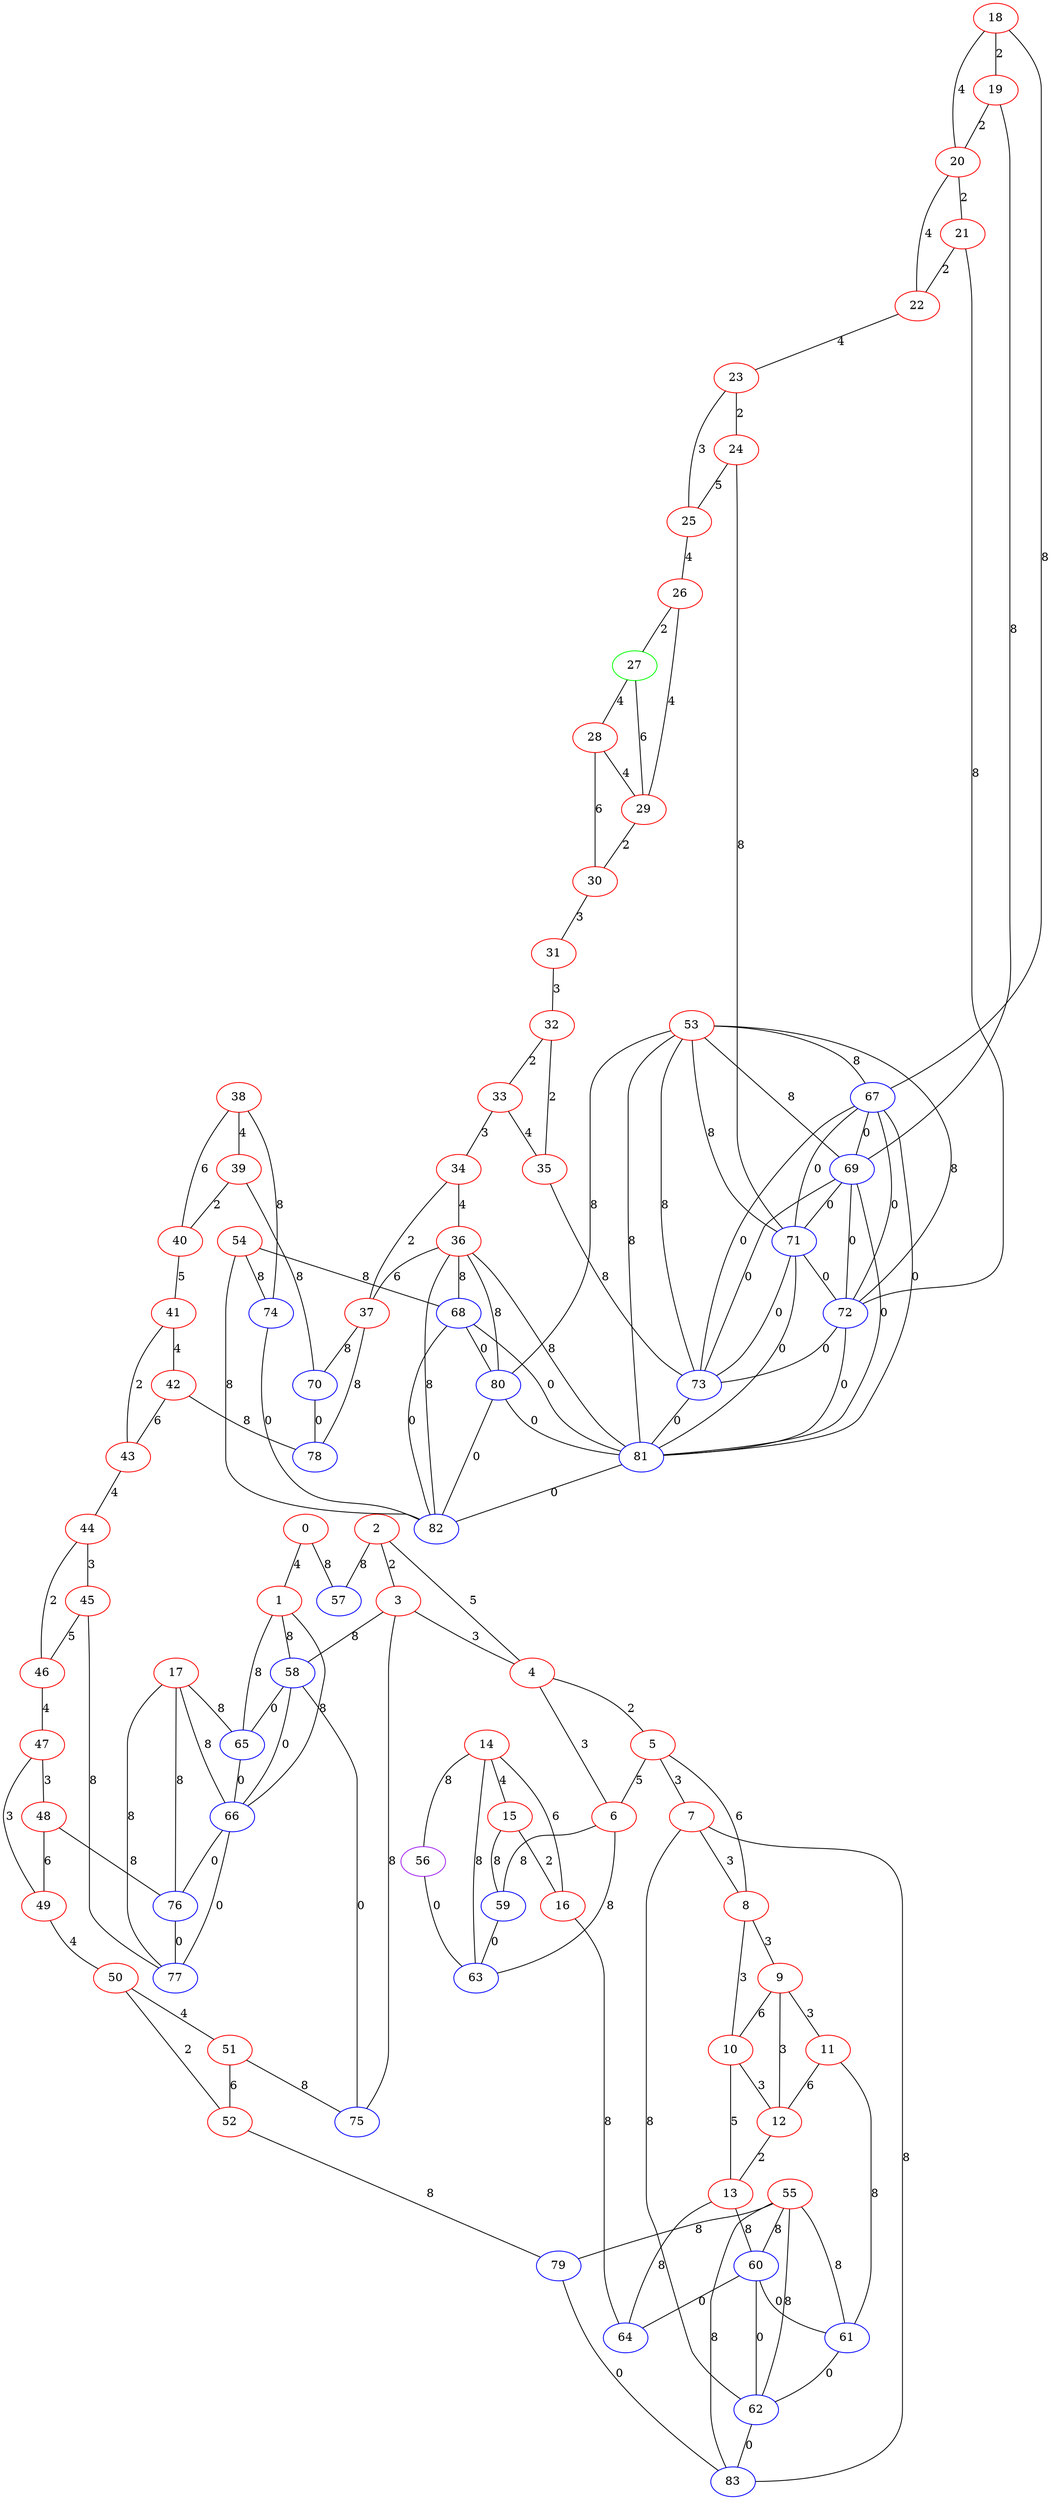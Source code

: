 graph "" {
0 [color=red, weight=1];
1 [color=red, weight=1];
2 [color=red, weight=1];
3 [color=red, weight=1];
4 [color=red, weight=1];
5 [color=red, weight=1];
6 [color=red, weight=1];
7 [color=red, weight=1];
8 [color=red, weight=1];
9 [color=red, weight=1];
10 [color=red, weight=1];
11 [color=red, weight=1];
12 [color=red, weight=1];
13 [color=red, weight=1];
14 [color=red, weight=1];
15 [color=red, weight=1];
16 [color=red, weight=1];
17 [color=red, weight=1];
18 [color=red, weight=1];
19 [color=red, weight=1];
20 [color=red, weight=1];
21 [color=red, weight=1];
22 [color=red, weight=1];
23 [color=red, weight=1];
24 [color=red, weight=1];
25 [color=red, weight=1];
26 [color=red, weight=1];
27 [color=green, weight=2];
28 [color=red, weight=1];
29 [color=red, weight=1];
30 [color=red, weight=1];
31 [color=red, weight=1];
32 [color=red, weight=1];
33 [color=red, weight=1];
34 [color=red, weight=1];
35 [color=red, weight=1];
36 [color=red, weight=1];
37 [color=red, weight=1];
38 [color=red, weight=1];
39 [color=red, weight=1];
40 [color=red, weight=1];
41 [color=red, weight=1];
42 [color=red, weight=1];
43 [color=red, weight=1];
44 [color=red, weight=1];
45 [color=red, weight=1];
46 [color=red, weight=1];
47 [color=red, weight=1];
48 [color=red, weight=1];
49 [color=red, weight=1];
50 [color=red, weight=1];
51 [color=red, weight=1];
52 [color=red, weight=1];
53 [color=red, weight=1];
54 [color=red, weight=1];
55 [color=red, weight=1];
56 [color=purple, weight=4];
57 [color=blue, weight=3];
58 [color=blue, weight=3];
59 [color=blue, weight=3];
60 [color=blue, weight=3];
61 [color=blue, weight=3];
62 [color=blue, weight=3];
63 [color=blue, weight=3];
64 [color=blue, weight=3];
65 [color=blue, weight=3];
66 [color=blue, weight=3];
67 [color=blue, weight=3];
68 [color=blue, weight=3];
69 [color=blue, weight=3];
70 [color=blue, weight=3];
71 [color=blue, weight=3];
72 [color=blue, weight=3];
73 [color=blue, weight=3];
74 [color=blue, weight=3];
75 [color=blue, weight=3];
76 [color=blue, weight=3];
77 [color=blue, weight=3];
78 [color=blue, weight=3];
79 [color=blue, weight=3];
80 [color=blue, weight=3];
81 [color=blue, weight=3];
82 [color=blue, weight=3];
83 [color=blue, weight=3];
0 -- 1  [key=0, label=4];
0 -- 57  [key=0, label=8];
1 -- 65  [key=0, label=8];
1 -- 58  [key=0, label=8];
1 -- 66  [key=0, label=8];
2 -- 57  [key=0, label=8];
2 -- 3  [key=0, label=2];
2 -- 4  [key=0, label=5];
3 -- 75  [key=0, label=8];
3 -- 4  [key=0, label=3];
3 -- 58  [key=0, label=8];
4 -- 5  [key=0, label=2];
4 -- 6  [key=0, label=3];
5 -- 8  [key=0, label=6];
5 -- 6  [key=0, label=5];
5 -- 7  [key=0, label=3];
6 -- 59  [key=0, label=8];
6 -- 63  [key=0, label=8];
7 -- 8  [key=0, label=3];
7 -- 83  [key=0, label=8];
7 -- 62  [key=0, label=8];
8 -- 9  [key=0, label=3];
8 -- 10  [key=0, label=3];
9 -- 10  [key=0, label=6];
9 -- 11  [key=0, label=3];
9 -- 12  [key=0, label=3];
10 -- 12  [key=0, label=3];
10 -- 13  [key=0, label=5];
11 -- 12  [key=0, label=6];
11 -- 61  [key=0, label=8];
12 -- 13  [key=0, label=2];
13 -- 64  [key=0, label=8];
13 -- 60  [key=0, label=8];
14 -- 16  [key=0, label=6];
14 -- 56  [key=0, label=8];
14 -- 63  [key=0, label=8];
14 -- 15  [key=0, label=4];
15 -- 16  [key=0, label=2];
15 -- 59  [key=0, label=8];
16 -- 64  [key=0, label=8];
17 -- 65  [key=0, label=8];
17 -- 66  [key=0, label=8];
17 -- 76  [key=0, label=8];
17 -- 77  [key=0, label=8];
18 -- 67  [key=0, label=8];
18 -- 19  [key=0, label=2];
18 -- 20  [key=0, label=4];
19 -- 20  [key=0, label=2];
19 -- 69  [key=0, label=8];
20 -- 21  [key=0, label=2];
20 -- 22  [key=0, label=4];
21 -- 72  [key=0, label=8];
21 -- 22  [key=0, label=2];
22 -- 23  [key=0, label=4];
23 -- 24  [key=0, label=2];
23 -- 25  [key=0, label=3];
24 -- 25  [key=0, label=5];
24 -- 71  [key=0, label=8];
25 -- 26  [key=0, label=4];
26 -- 27  [key=0, label=2];
26 -- 29  [key=0, label=4];
27 -- 28  [key=0, label=4];
27 -- 29  [key=0, label=6];
28 -- 29  [key=0, label=4];
28 -- 30  [key=0, label=6];
29 -- 30  [key=0, label=2];
30 -- 31  [key=0, label=3];
31 -- 32  [key=0, label=3];
32 -- 33  [key=0, label=2];
32 -- 35  [key=0, label=2];
33 -- 34  [key=0, label=3];
33 -- 35  [key=0, label=4];
34 -- 36  [key=0, label=4];
34 -- 37  [key=0, label=2];
35 -- 73  [key=0, label=8];
36 -- 68  [key=0, label=8];
36 -- 37  [key=0, label=6];
36 -- 80  [key=0, label=8];
36 -- 81  [key=0, label=8];
36 -- 82  [key=0, label=8];
37 -- 78  [key=0, label=8];
37 -- 70  [key=0, label=8];
38 -- 40  [key=0, label=6];
38 -- 74  [key=0, label=8];
38 -- 39  [key=0, label=4];
39 -- 40  [key=0, label=2];
39 -- 70  [key=0, label=8];
40 -- 41  [key=0, label=5];
41 -- 42  [key=0, label=4];
41 -- 43  [key=0, label=2];
42 -- 43  [key=0, label=6];
42 -- 78  [key=0, label=8];
43 -- 44  [key=0, label=4];
44 -- 45  [key=0, label=3];
44 -- 46  [key=0, label=2];
45 -- 77  [key=0, label=8];
45 -- 46  [key=0, label=5];
46 -- 47  [key=0, label=4];
47 -- 48  [key=0, label=3];
47 -- 49  [key=0, label=3];
48 -- 49  [key=0, label=6];
48 -- 76  [key=0, label=8];
49 -- 50  [key=0, label=4];
50 -- 51  [key=0, label=4];
50 -- 52  [key=0, label=2];
51 -- 75  [key=0, label=8];
51 -- 52  [key=0, label=6];
52 -- 79  [key=0, label=8];
53 -- 67  [key=0, label=8];
53 -- 69  [key=0, label=8];
53 -- 71  [key=0, label=8];
53 -- 72  [key=0, label=8];
53 -- 73  [key=0, label=8];
53 -- 80  [key=0, label=8];
53 -- 81  [key=0, label=8];
54 -- 74  [key=0, label=8];
54 -- 68  [key=0, label=8];
54 -- 82  [key=0, label=8];
55 -- 83  [key=0, label=8];
55 -- 60  [key=0, label=8];
55 -- 61  [key=0, label=8];
55 -- 62  [key=0, label=8];
55 -- 79  [key=0, label=8];
56 -- 63  [key=0, label=0];
58 -- 65  [key=0, label=0];
58 -- 66  [key=0, label=0];
58 -- 75  [key=0, label=0];
59 -- 63  [key=0, label=0];
60 -- 64  [key=0, label=0];
60 -- 62  [key=0, label=0];
60 -- 61  [key=0, label=0];
61 -- 62  [key=0, label=0];
62 -- 83  [key=0, label=0];
65 -- 66  [key=0, label=0];
66 -- 76  [key=0, label=0];
66 -- 77  [key=0, label=0];
67 -- 69  [key=0, label=0];
67 -- 71  [key=0, label=0];
67 -- 72  [key=0, label=0];
67 -- 73  [key=0, label=0];
67 -- 81  [key=0, label=0];
68 -- 80  [key=0, label=0];
68 -- 81  [key=0, label=0];
68 -- 82  [key=0, label=0];
69 -- 71  [key=0, label=0];
69 -- 72  [key=0, label=0];
69 -- 73  [key=0, label=0];
69 -- 81  [key=0, label=0];
70 -- 78  [key=0, label=0];
71 -- 72  [key=0, label=0];
71 -- 73  [key=0, label=0];
71 -- 81  [key=0, label=0];
72 -- 73  [key=0, label=0];
72 -- 81  [key=0, label=0];
73 -- 81  [key=0, label=0];
74 -- 82  [key=0, label=0];
76 -- 77  [key=0, label=0];
79 -- 83  [key=0, label=0];
80 -- 81  [key=0, label=0];
80 -- 82  [key=0, label=0];
81 -- 82  [key=0, label=0];
}
